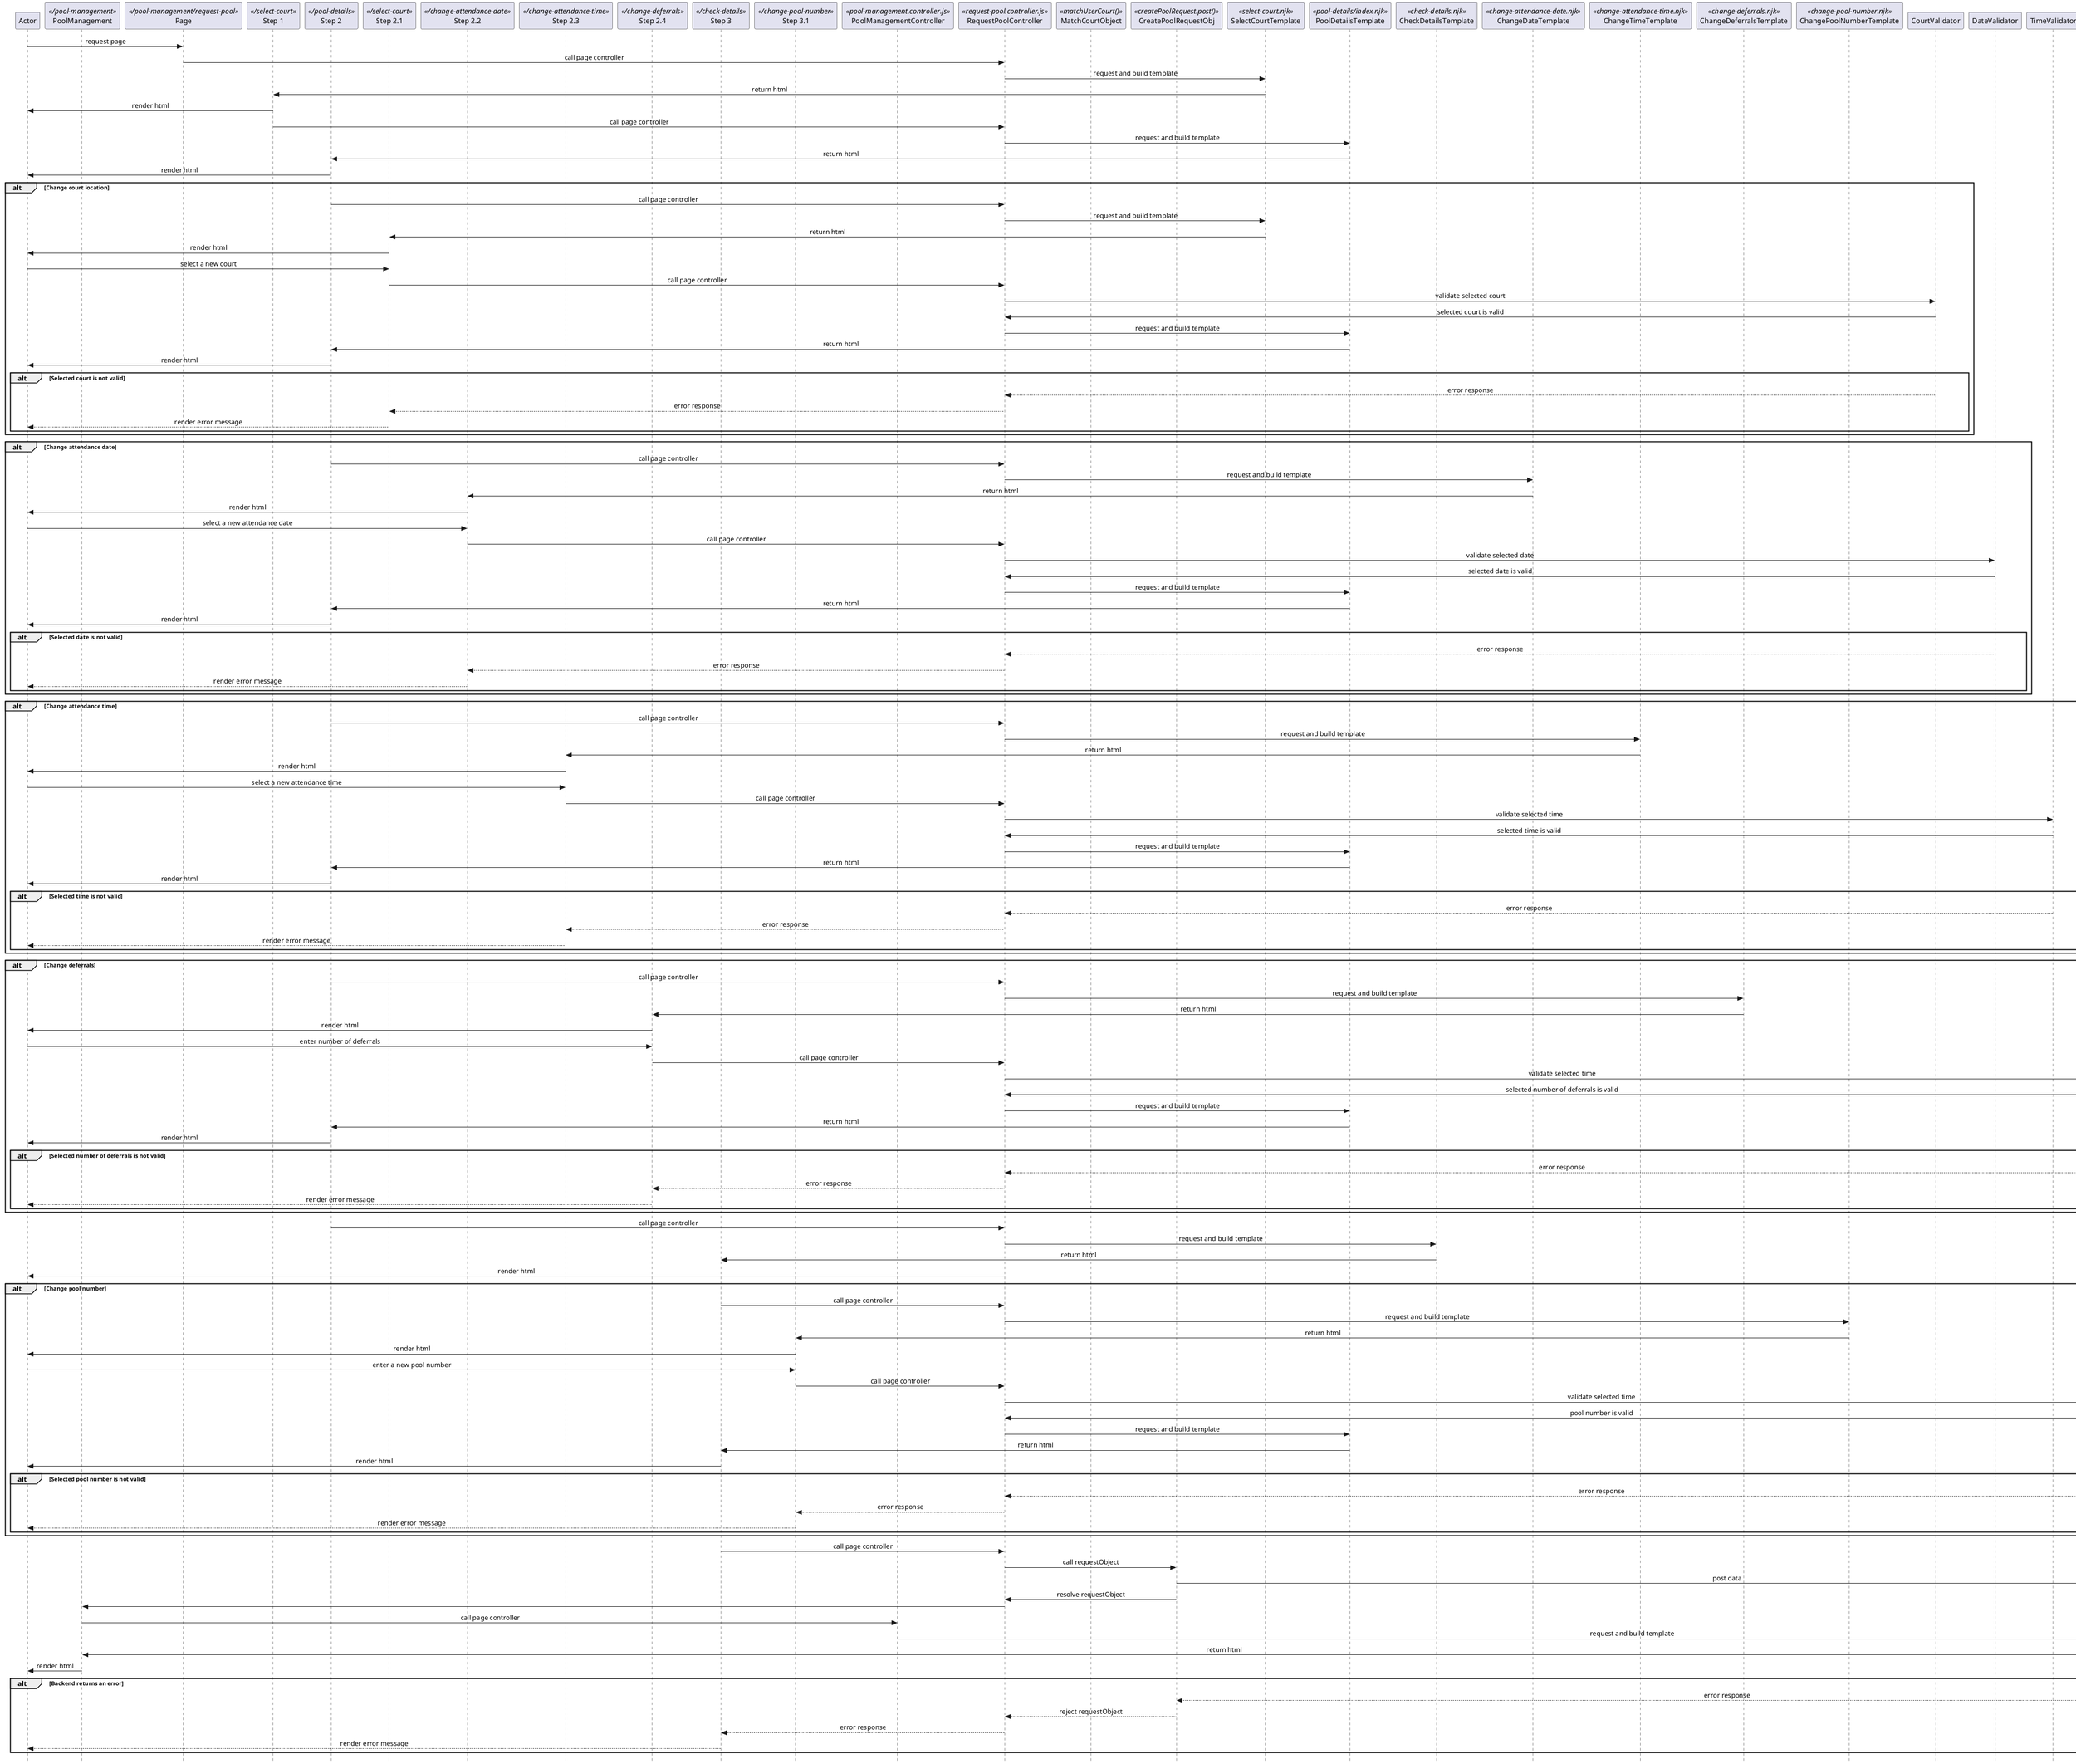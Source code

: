 @startuml request-pool

skinparam Style strictuml 
skinparam SequenceMessageAlignment center

participant Actor

''' LOCAL ROUTING
participant PoolManagement <</pool-management>>
participant Page <</pool-management/request-pool>>
participant "Step 1" <</select-court>>
participant "Step 2" <</pool-details>>
participant "Step 2.1" <</select-court>>
participant "Step 2.2" <</change-attendance-date>>
participant "Step 2.3" <</change-attendance-time>>
participant "Step 2.4" <</change-deferrals>>
participant "Step 3" <</check-details>>
participant "Step 3.1" <</change-pool-number>>

''' CONTROLLER AND REQUEST OBJECTS
participant PoolManagementController <<pool-management.controller.js>>
participant RequestPoolController <<request-pool.controller.js>>
participant MatchCourtObject <<matchUserCourt()>>
participant CreatePoolRequestObj <<createPoolRequest.post()>>

''' TEMPLATES
participant SelectCourtTemplate <<select-court.njk>>
participant PoolDetailsTemplate <<pool-details/index.njk>>
participant CheckDetailsTemplate <<check-details.njk>>
participant ChangeDateTemplate <<change-attendance-date.njk>>
participant ChangeTimeTemplate <<change-attendance-time.njk>>
participant ChangeDeferralsTemplate <<change-deferrals.njk>>
participant ChangePoolNumberTemplate <<change-pool-number.njk>>

''' FILTERS AND VALIDATORS
participant CourtValidator
participant DateValidator
participant TimeValidator
participant DeferralsValidator
participant PoolNumberValidator

''' BACKEND CONTROLLER
participant BackendController



''' JOURNEY FLOW
Actor -> Page : request page

Page -> RequestPoolController : call page controller
RequestPoolController -> SelectCourtTemplate : request and build template
"Step 1" <- SelectCourtTemplate : return html
Actor <- "Step 1" : render html

"Step 1" -> RequestPoolController : call page controller
RequestPoolController -> PoolDetailsTemplate : request and build template
"Step 2" <- PoolDetailsTemplate : return html
Actor <- "Step 2" : render html

alt Change court location
  "Step 2" -> RequestPoolController : call page controller
  RequestPoolController -> SelectCourtTemplate : request and build template
  "Step 2.1" <- SelectCourtTemplate : return html
  Actor <- "Step 2.1" : render html
  Actor -> "Step 2.1" : select a new court
  "Step 2.1" -> RequestPoolController : call page controller
  RequestPoolController -> CourtValidator : validate selected court
  RequestPoolController <- CourtValidator : selected court is valid
  RequestPoolController -> PoolDetailsTemplate : request and build template
  "Step 2" <- PoolDetailsTemplate : return html
  Actor <- "Step 2" : render html

  alt Selected court is not valid
    RequestPoolController <-- CourtValidator : error response
    "Step 2.1" <-- RequestPoolController : error response
    Actor <-- "Step 2.1" : render error message
  end
end

alt Change attendance date
  "Step 2" -> RequestPoolController : call page controller
  RequestPoolController -> ChangeDateTemplate : request and build template
  "Step 2.2" <- ChangeDateTemplate : return html
  Actor <- "Step 2.2" : render html
  Actor -> "Step 2.2" : select a new attendance date
  "Step 2.2" -> RequestPoolController : call page controller
  RequestPoolController -> DateValidator : validate selected date
  RequestPoolController <- DateValidator : selected date is valid
  RequestPoolController -> PoolDetailsTemplate : request and build template
  "Step 2" <- PoolDetailsTemplate : return html
  Actor <- "Step 2" : render html

  alt Selected date is not valid
    RequestPoolController <-- DateValidator : error response
    "Step 2.2" <-- RequestPoolController : error response
    Actor <-- "Step 2.2" : render error message
  end
end

alt Change attendance time
  "Step 2" -> RequestPoolController : call page controller
  RequestPoolController -> ChangeTimeTemplate : request and build template
  "Step 2.3" <- ChangeTimeTemplate : return html
  Actor <- "Step 2.3" : render html
  Actor -> "Step 2.3" : select a new attendance time
  "Step 2.3" -> RequestPoolController : call page controller
  RequestPoolController -> TimeValidator : validate selected time
  RequestPoolController <- TimeValidator : selected time is valid
  RequestPoolController -> PoolDetailsTemplate : request and build template
  "Step 2" <- PoolDetailsTemplate : return html
  Actor <- "Step 2" : render html

  alt Selected time is not valid
    RequestPoolController <-- TimeValidator : error response
    "Step 2.3" <-- RequestPoolController : error response
    Actor <-- "Step 2.3" : render error message
  end
end

alt Change deferrals
  "Step 2" -> RequestPoolController : call page controller
  RequestPoolController -> ChangeDeferralsTemplate : request and build template
  "Step 2.4" <- ChangeDeferralsTemplate : return html
  Actor <- "Step 2.4" : render html
  Actor -> "Step 2.4" : enter number of deferrals
  "Step 2.4" -> RequestPoolController : call page controller
  RequestPoolController -> DeferralsValidator : validate selected time
  RequestPoolController <- DeferralsValidator : selected number of deferrals is valid
  RequestPoolController -> PoolDetailsTemplate : request and build template
  "Step 2" <- PoolDetailsTemplate : return html
  Actor <- "Step 2" : render html

  alt Selected number of deferrals is not valid
    RequestPoolController <-- DeferralsValidator : error response
    "Step 2.4" <-- RequestPoolController : error response
    Actor <-- "Step 2.4" : render error message
  end
end

"Step 2" -> RequestPoolController : call page controller
RequestPoolController -> CheckDetailsTemplate : request and build template
"Step 3" <- CheckDetailsTemplate : return html
Actor <- RequestPoolController : render html

alt Change pool number
  "Step 3" -> RequestPoolController : call page controller
  RequestPoolController -> ChangePoolNumberTemplate : request and build template
  "Step 3.1" <- ChangePoolNumberTemplate : return html
  Actor <- "Step 3.1" : render html
  Actor -> "Step 3.1" : enter a new pool number
  "Step 3.1" -> RequestPoolController : call page controller
  RequestPoolController -> PoolNumberValidator : validate selected time
  RequestPoolController <- PoolNumberValidator : pool number is valid
  RequestPoolController -> PoolDetailsTemplate : request and build template
  "Step 3" <- PoolDetailsTemplate : return html
  Actor <- "Step 3" : render html

  alt Selected pool number is not valid
    RequestPoolController <-- PoolNumberValidator : error response
    "Step 3.1" <-- RequestPoolController : error response
    Actor <-- "Step 3.1" : render error message
  end
end

"Step 3" -> RequestPoolController : call page controller
RequestPoolController -> CreatePoolRequestObj : call requestObject
CreatePoolRequestObj -> BackendController : post data

RequestPoolController <- CreatePoolRequestObj : resolve requestObject
PoolManagement <- RequestPoolController
PoolManagement -> PoolManagementController : call page controller
PoolManagementController -> "PoolManagementTemplate" : request and build template
PoolManagement <- "PoolManagementTemplate" : return html
Actor <- PoolManagement : render html

alt Backend returns an error
  CreatePoolRequestObj <-- BackendController : error response
  RequestPoolController <-- CreatePoolRequestObj : reject requestObject
  "Step 3" <-- RequestPoolController : error response
  Actor <-- "Step 3" : render error message
end

@enduml